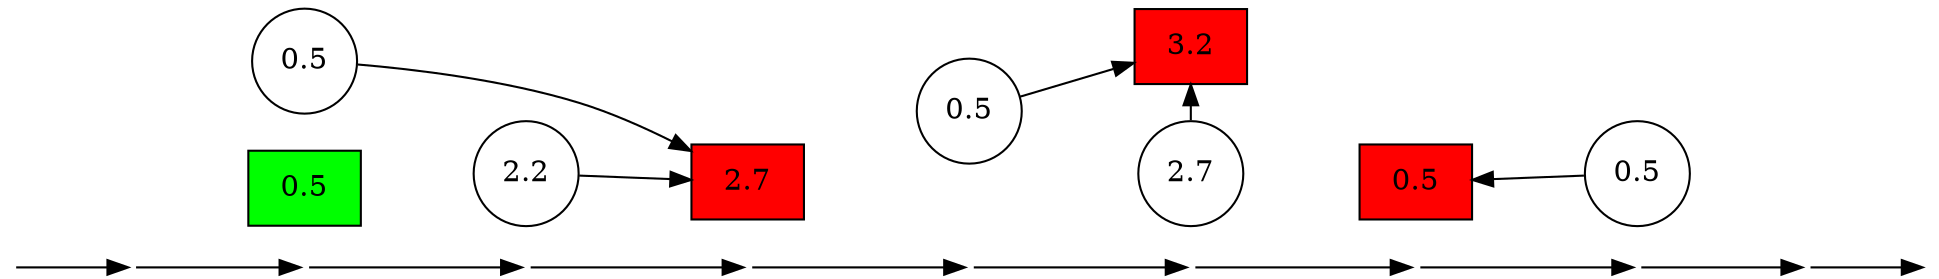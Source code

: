 digraph G {
 ranksep=0.75;
 rank=min;
 rankdir=LR;
 node [style=invis; shape=point;]  t9 t10 t11 t12 t13 t14 t15 t16 t17 t18 t19
 t9 ->t10 -> t11 -> t12 -> t13 ->t14 -> t15 ->t16 -> t17 ->t18 -> t19;

 node [style=""; shape="box"] e1 e2 e3 e4
 node [style=""; shape="circle"] m1 m2 m3 m4 m5

 e1 [label="0.5"]
 m1 [label="0.5"]
 m2 [label="2.2"]
 e2 [label="2.7"] 
 m3 [label="0.5"]
 e3 [label="3.2"] 
 m4 [label="2.7"]
 e4 [label="0.5"] 
 m5 [label="0.5"]

 {rank="same"; t11 e1 m1}
 {rank="same"; t12 m2}
 {rank="same"; t13 e2}
 {rank="same"; t14 m3}
 {rank="same"; t15 e3 m4}
 {rank="same"; t16 e4}
 {rank="same"; t17 m5}

// Schema 1
/*
 m1-> e1 [constraint=false;];
 m2-> e2 [constraint=false;];
 m3-> e2 [constraint=false;];
 m4-> e3 [constraint=false;];
 m5-> e3 [constraint=false;];

 e1 [style=filled;fillcolor=red]
 e2 [style=filled;fillcolor=red]
 e3 [style=filled;fillcolor=red]
 e4 [style=filled;fillcolor=green]
*/
// Schema 2
 m1-> e2 [constraint=false;];
 m2-> e2 [constraint=false;];
 m3-> e3 [constraint=false;];
 m4-> e3 [constraint=false;];
 m5-> e4 [constraint=false;];

 e1 [style=filled;fillcolor=green]
 e2 [style=filled;fillcolor=red]
 e3 [style=filled;fillcolor=red]
 e4 [style=filled;fillcolor=red]
}


